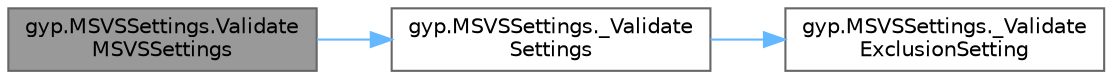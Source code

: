 digraph "gyp.MSVSSettings.ValidateMSVSSettings"
{
 // LATEX_PDF_SIZE
  bgcolor="transparent";
  edge [fontname=Helvetica,fontsize=10,labelfontname=Helvetica,labelfontsize=10];
  node [fontname=Helvetica,fontsize=10,shape=box,height=0.2,width=0.4];
  rankdir="LR";
  Node1 [id="Node000001",label="gyp.MSVSSettings.Validate\lMSVSSettings",height=0.2,width=0.4,color="gray40", fillcolor="grey60", style="filled", fontcolor="black",tooltip=" "];
  Node1 -> Node2 [id="edge1_Node000001_Node000002",color="steelblue1",style="solid",tooltip=" "];
  Node2 [id="Node000002",label="gyp.MSVSSettings._Validate\lSettings",height=0.2,width=0.4,color="grey40", fillcolor="white", style="filled",URL="$namespacegyp_1_1_m_s_v_s_settings.html#a2a370591f8af065c83c50101d53e8bb3",tooltip=" "];
  Node2 -> Node3 [id="edge2_Node000002_Node000003",color="steelblue1",style="solid",tooltip=" "];
  Node3 [id="Node000003",label="gyp.MSVSSettings._Validate\lExclusionSetting",height=0.2,width=0.4,color="grey40", fillcolor="white", style="filled",URL="$namespacegyp_1_1_m_s_v_s_settings.html#ab4c75c765645a10ecf27f5f11d77d069",tooltip=" "];
}
